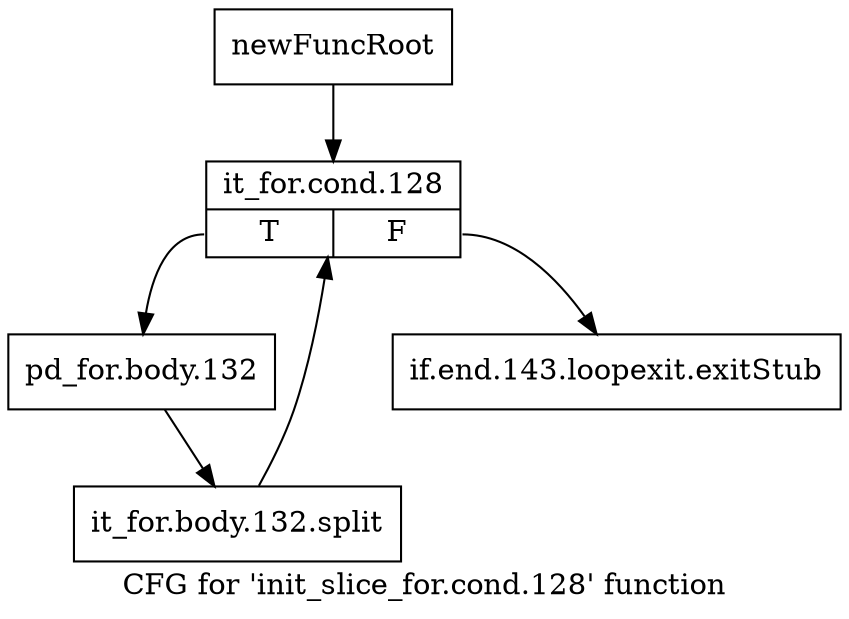 digraph "CFG for 'init_slice_for.cond.128' function" {
	label="CFG for 'init_slice_for.cond.128' function";

	Node0x2ecf5b0 [shape=record,label="{newFuncRoot}"];
	Node0x2ecf5b0 -> Node0x2ecfa00;
	Node0x2ecf9b0 [shape=record,label="{if.end.143.loopexit.exitStub}"];
	Node0x2ecfa00 [shape=record,label="{it_for.cond.128|{<s0>T|<s1>F}}"];
	Node0x2ecfa00:s0 -> Node0x2ecfa50;
	Node0x2ecfa00:s1 -> Node0x2ecf9b0;
	Node0x2ecfa50 [shape=record,label="{pd_for.body.132}"];
	Node0x2ecfa50 -> Node0x3e6eff0;
	Node0x3e6eff0 [shape=record,label="{it_for.body.132.split}"];
	Node0x3e6eff0 -> Node0x2ecfa00;
}
